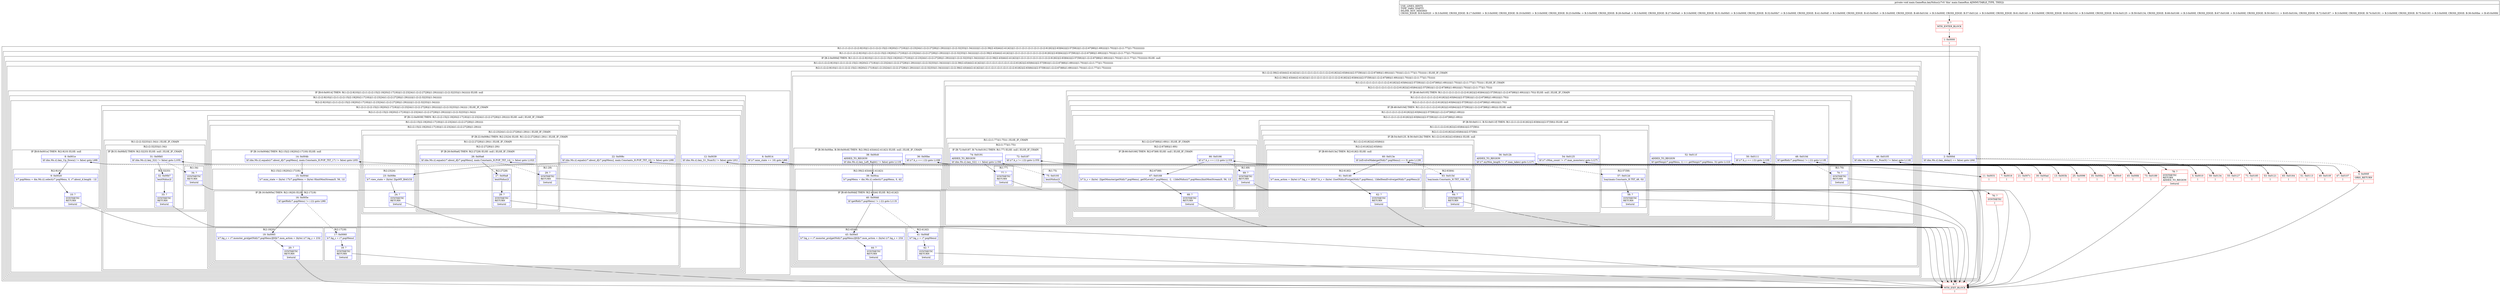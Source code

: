 digraph "CFG formain.GameRun.keyNidus()V" {
subgraph cluster_Region_2039992652 {
label = "R(1:(1:(1:(2:(1:(2:(2:9|10)|(1:(2:(1:(2:(2:15|(2:19|20)(2:17|18))|(1:(2:23|24)(1:(2:(2:27|28)|(1:29))))))|(1:(2:(2:32|33)|(1:34)))))))|(1:(2:(2:39|(2:43|44)(2:41|42))|(1:(2:(1:(2:(1:(2:(1:(2:(1:(2:(2:61|62)|(2:63|64)))|(2:57|58)))|(1:(2:(2:67|68)|(1:69)))))|(1:70)))|(1:(2:(1:77)|(1:75)))))))))))";
node [shape=record,color=blue];
subgraph cluster_Region_1338550229 {
label = "R(1:(1:(2:(1:(2:(2:9|10)|(1:(2:(1:(2:(2:15|(2:19|20)(2:17|18))|(1:(2:23|24)(1:(2:(2:27|28)|(1:29))))))|(1:(2:(2:32|33)|(1:34)))))))|(1:(2:(2:39|(2:43|44)(2:41|42))|(1:(2:(1:(2:(1:(2:(1:(2:(1:(2:(2:61|62)|(2:63|64)))|(2:57|58)))|(1:(2:(2:67|68)|(1:69)))))|(1:70)))|(1:(2:(1:77)|(1:75))))))))))";
node [shape=record,color=blue];
subgraph cluster_IfRegion_1945430936 {
label = "IF [B:2:0x000d] THEN: R(1:(2:(1:(2:(2:9|10)|(1:(2:(1:(2:(2:15|(2:19|20)(2:17|18))|(1:(2:23|24)(1:(2:(2:27|28)|(1:29))))))|(1:(2:(2:32|33)|(1:34)))))))|(1:(2:(2:39|(2:43|44)(2:41|42))|(1:(2:(1:(2:(1:(2:(1:(2:(1:(2:(2:61|62)|(2:63|64)))|(2:57|58)))|(1:(2:(2:67|68)|(1:69)))))|(1:70)))|(1:(2:(1:77)|(1:75))))))))) ELSE: null";
node [shape=record,color=blue];
Node_2 [shape=record,label="{2\:\ 0x000d|lif (dm.Ms.i().key_delay() == false) goto L84l}"];
subgraph cluster_Region_1226555522 {
label = "R(1:(2:(1:(2:(2:9|10)|(1:(2:(1:(2:(2:15|(2:19|20)(2:17|18))|(1:(2:23|24)(1:(2:(2:27|28)|(1:29))))))|(1:(2:(2:32|33)|(1:34)))))))|(1:(2:(2:39|(2:43|44)(2:41|42))|(1:(2:(1:(2:(1:(2:(1:(2:(1:(2:(2:61|62)|(2:63|64)))|(2:57|58)))|(1:(2:(2:67|68)|(1:69)))))|(1:70)))|(1:(2:(1:77)|(1:75)))))))))";
node [shape=record,color=blue];
subgraph cluster_Region_239166812 {
label = "R(2:(1:(2:(2:9|10)|(1:(2:(1:(2:(2:15|(2:19|20)(2:17|18))|(1:(2:23|24)(1:(2:(2:27|28)|(1:29))))))|(1:(2:(2:32|33)|(1:34)))))))|(1:(2:(2:39|(2:43|44)(2:41|42))|(1:(2:(1:(2:(1:(2:(1:(2:(1:(2:(2:61|62)|(2:63|64)))|(2:57|58)))|(1:(2:(2:67|68)|(1:69)))))|(1:70)))|(1:(2:(1:77)|(1:75))))))))";
node [shape=record,color=blue];
subgraph cluster_IfRegion_79535438 {
label = "IF [B:6:0x0014] THEN: R(1:(2:(2:9|10)|(1:(2:(1:(2:(2:15|(2:19|20)(2:17|18))|(1:(2:23|24)(1:(2:(2:27|28)|(1:29))))))|(1:(2:(2:32|33)|(1:34))))))) ELSE: null";
node [shape=record,color=blue];
Node_6 [shape=record,label="{6\:\ 0x0014|lif (r7.mini_state == 16) goto L86l}"];
subgraph cluster_Region_1354833514 {
label = "R(1:(2:(2:9|10)|(1:(2:(1:(2:(2:15|(2:19|20)(2:17|18))|(1:(2:23|24)(1:(2:(2:27|28)|(1:29))))))|(1:(2:(2:32|33)|(1:34)))))))";
node [shape=record,color=blue];
subgraph cluster_Region_1196018464 {
label = "R(2:(2:9|10)|(1:(2:(1:(2:(2:15|(2:19|20)(2:17|18))|(1:(2:23|24)(1:(2:(2:27|28)|(1:29))))))|(1:(2:(2:32|33)|(1:34))))))";
node [shape=record,color=blue];
subgraph cluster_IfRegion_1109863696 {
label = "IF [B:8:0x001e] THEN: R(2:9|10) ELSE: null";
node [shape=record,color=blue];
Node_8 [shape=record,label="{8\:\ 0x001e|lif (dm.Ms.i().key_Up_Down() != false) goto L88l}"];
subgraph cluster_Region_714645495 {
label = "R(2:9|10)";
node [shape=record,color=blue];
Node_9 [shape=record,label="{9\:\ 0x0020|lr7.popMenu = dm.Ms.i().select(r7.popMenu, 0, r7.about_d.length \- 1)l}"];
Node_10 [shape=record,label="{10\:\ ?|SYNTHETIC\lRETURN\l|lreturnl}"];
}
}
subgraph cluster_Region_1920136832 {
label = "R(1:(2:(1:(2:(2:15|(2:19|20)(2:17|18))|(1:(2:23|24)(1:(2:(2:27|28)|(1:29))))))|(1:(2:(2:32|33)|(1:34))))) | ELSE_IF_CHAIN\l";
node [shape=record,color=blue];
subgraph cluster_Region_2070618917 {
label = "R(2:(1:(2:(2:15|(2:19|20)(2:17|18))|(1:(2:23|24)(1:(2:(2:27|28)|(1:29))))))|(1:(2:(2:32|33)|(1:34))))";
node [shape=record,color=blue];
subgraph cluster_IfRegion_6278901 {
label = "IF [B:12:0x0039] THEN: R(1:(2:(2:15|(2:19|20)(2:17|18))|(1:(2:23|24)(1:(2:(2:27|28)|(1:29)))))) ELSE: null | ELSE_IF_CHAIN\l";
node [shape=record,color=blue];
Node_12 [shape=record,label="{12\:\ 0x0039|lif (dm.Ms.i().key_S1_Num5() != false) goto L91l}"];
subgraph cluster_Region_1851166254 {
label = "R(1:(2:(2:15|(2:19|20)(2:17|18))|(1:(2:23|24)(1:(2:(2:27|28)|(1:29))))))";
node [shape=record,color=blue];
subgraph cluster_Region_192263058 {
label = "R(2:(2:15|(2:19|20)(2:17|18))|(1:(2:23|24)(1:(2:(2:27|28)|(1:29)))))";
node [shape=record,color=blue];
subgraph cluster_IfRegion_690346962 {
label = "IF [B:14:0x004b] THEN: R(2:15|(2:19|20)(2:17|18)) ELSE: null";
node [shape=record,color=blue];
Node_14 [shape=record,label="{14\:\ 0x004b|lif (dm.Ms.i().equals(r7.about_d[r7.popMenu], main.Constants_H.POP_TXT_17) != false) goto L93l}"];
subgraph cluster_Region_1475575909 {
label = "R(2:15|(2:19|20)(2:17|18))";
node [shape=record,color=blue];
Node_15 [shape=record,label="{15\:\ 0x004d|lr7.mini_state = (byte) 17lr7.popMenu = (byte) 0linitMonStream(0, 56, 1)l}"];
subgraph cluster_IfRegion_219042635 {
label = "IF [B:16:0x005e] THEN: R(2:19|20) ELSE: R(2:17|18)";
node [shape=record,color=blue];
Node_16 [shape=record,label="{16\:\ 0x005e|lif (getRid(r7.popMenu) != (\-2)) goto L96l}"];
subgraph cluster_Region_734103643 {
label = "R(2:19|20)";
node [shape=record,color=blue];
Node_19 [shape=record,label="{19\:\ 0x0065|lr7.bg_c = r7.monster_pro[getNid(r7.popMenu)][6]lr7.mon_action = (byte) (r7.bg_c + 23)l}"];
Node_20 [shape=record,label="{20\:\ ?|SYNTHETIC\lRETURN\l|lreturnl}"];
}
subgraph cluster_Region_750595514 {
label = "R(2:17|18)";
node [shape=record,color=blue];
Node_17 [shape=record,label="{17\:\ 0x0060|lr7.bg_c = r7.popMenul}"];
Node_18 [shape=record,label="{18\:\ ?|SYNTHETIC\lRETURN\l|lreturnl}"];
}
}
}
}
subgraph cluster_Region_1736863968 {
label = "R(1:(2:23|24)(1:(2:(2:27|28)|(1:29)))) | ELSE_IF_CHAIN\l";
node [shape=record,color=blue];
subgraph cluster_IfRegion_418247504 {
label = "IF [B:22:0x008c] THEN: R(2:23|24) ELSE: R(1:(2:(2:27|28)|(1:29))) | ELSE_IF_CHAIN\l";
node [shape=record,color=blue];
Node_22 [shape=record,label="{22\:\ 0x008c|lif (dm.Ms.i().equals(r7.about_d[r7.popMenu], main.Constants_H.POP_TXT_16) != false) goto L99l}"];
subgraph cluster_Region_1070146374 {
label = "R(2:23|24)";
node [shape=record,color=blue];
Node_23 [shape=record,label="{23\:\ 0x008e|lr7.view_state = (byte) 2lgoMY_BAG(3)l}"];
Node_24 [shape=record,label="{24\:\ ?|SYNTHETIC\lRETURN\l|lreturnl}"];
}
subgraph cluster_Region_2061244920 {
label = "R(1:(2:(2:27|28)|(1:29))) | ELSE_IF_CHAIN\l";
node [shape=record,color=blue];
subgraph cluster_Region_772368179 {
label = "R(2:(2:27|28)|(1:29))";
node [shape=record,color=blue];
subgraph cluster_IfRegion_1493792465 {
label = "IF [B:26:0x00a6] THEN: R(2:27|28) ELSE: null | ELSE_IF_CHAIN\l";
node [shape=record,color=blue];
Node_26 [shape=record,label="{26\:\ 0x00a6|lif (dm.Ms.i().equals(r7.about_d[r7.popMenu], main.Constants_H.POP_TXT_14) != false) goto L102l}"];
subgraph cluster_Region_791457189 {
label = "R(2:27|28)";
node [shape=record,color=blue];
Node_27 [shape=record,label="{27\:\ 0x00a8|lexitNidus()l}"];
Node_28 [shape=record,label="{28\:\ ?|SYNTHETIC\lRETURN\l|lreturnl}"];
}
}
subgraph cluster_Region_900031073 {
label = "R(1:29)";
node [shape=record,color=blue];
Node_29 [shape=record,label="{29\:\ ?|SYNTHETIC\lRETURN\l|lreturnl}"];
}
}
}
}
}
}
}
}
subgraph cluster_Region_1349565209 {
label = "R(1:(2:(2:32|33)|(1:34))) | ELSE_IF_CHAIN\l";
node [shape=record,color=blue];
subgraph cluster_Region_1113452600 {
label = "R(2:(2:32|33)|(1:34))";
node [shape=record,color=blue];
subgraph cluster_IfRegion_139865171 {
label = "IF [B:31:0x00b5] THEN: R(2:32|33) ELSE: null | ELSE_IF_CHAIN\l";
node [shape=record,color=blue];
Node_31 [shape=record,label="{31\:\ 0x00b5|lif (dm.Ms.i().key_S2() != false) goto L105l}"];
subgraph cluster_Region_377413970 {
label = "R(2:32|33)";
node [shape=record,color=blue];
Node_32 [shape=record,label="{32\:\ 0x00b7|lexitNidus()l}"];
Node_33 [shape=record,label="{33\:\ ?|SYNTHETIC\lRETURN\l|lreturnl}"];
}
}
subgraph cluster_Region_1124284663 {
label = "R(1:34)";
node [shape=record,color=blue];
Node_34 [shape=record,label="{34\:\ ?|SYNTHETIC\lRETURN\l|lreturnl}"];
}
}
}
}
}
}
}
}
subgraph cluster_Region_1861405855 {
label = "R(1:(2:(2:39|(2:43|44)(2:41|42))|(1:(2:(1:(2:(1:(2:(1:(2:(1:(2:(2:61|62)|(2:63|64)))|(2:57|58)))|(1:(2:(2:67|68)|(1:69)))))|(1:70)))|(1:(2:(1:77)|(1:75))))))) | ELSE_IF_CHAIN\l";
node [shape=record,color=blue];
subgraph cluster_Region_1476350374 {
label = "R(2:(2:39|(2:43|44)(2:41|42))|(1:(2:(1:(2:(1:(2:(1:(2:(1:(2:(2:61|62)|(2:63|64)))|(2:57|58)))|(1:(2:(2:67|68)|(1:69)))))|(1:70)))|(1:(2:(1:77)|(1:75))))))";
node [shape=record,color=blue];
subgraph cluster_IfRegion_912936570 {
label = "IF [B:36:0x00be, B:38:0x00c8] THEN: R(2:39|(2:43|44)(2:41|42)) ELSE: null | ELSE_IF_CHAIN\l";
node [shape=record,color=blue];
Node_36 [shape=record,label="{36\:\ 0x00be|lif (r7.b_c == (\-2)) goto L108l}"];
Node_38 [shape=record,label="{38\:\ 0x00c8|ADDED_TO_REGION\l|lif (dm.Ms.i().key_Left_Right() != false) goto L110l}"];
subgraph cluster_Region_1819544768 {
label = "R(2:39|(2:43|44)(2:41|42))";
node [shape=record,color=blue];
Node_39 [shape=record,label="{39\:\ 0x00ca|lr7.popMenu = dm.Ms.i().select(r7.popMenu, 0, 4)l}"];
subgraph cluster_IfRegion_345682917 {
label = "IF [B:40:0x00dd] THEN: R(2:43|44) ELSE: R(2:41|42)";
node [shape=record,color=blue];
Node_40 [shape=record,label="{40\:\ 0x00dd|lif (getRid(r7.popMenu) != (\-2)) goto L113l}"];
subgraph cluster_Region_969257649 {
label = "R(2:43|44)";
node [shape=record,color=blue];
Node_43 [shape=record,label="{43\:\ 0x00e5|lr7.bg_c = r7.monster_pro[getNid(r7.popMenu)][6]lr7.mon_action = (byte) (r7.bg_c + 23)l}"];
Node_44 [shape=record,label="{44\:\ ?|SYNTHETIC\lRETURN\l|lreturnl}"];
}
subgraph cluster_Region_1572348525 {
label = "R(2:41|42)";
node [shape=record,color=blue];
Node_41 [shape=record,label="{41\:\ 0x00df|lr7.bg_c = r7.popMenul}"];
Node_42 [shape=record,label="{42\:\ ?|SYNTHETIC\lRETURN\l|lreturnl}"];
}
}
}
}
subgraph cluster_Region_300295958 {
label = "R(1:(2:(1:(2:(1:(2:(1:(2:(1:(2:(2:61|62)|(2:63|64)))|(2:57|58)))|(1:(2:(2:67|68)|(1:69)))))|(1:70)))|(1:(2:(1:77)|(1:75))))) | ELSE_IF_CHAIN\l";
node [shape=record,color=blue];
subgraph cluster_Region_1352837972 {
label = "R(2:(1:(2:(1:(2:(1:(2:(1:(2:(2:61|62)|(2:63|64)))|(2:57|58)))|(1:(2:(2:67|68)|(1:69)))))|(1:70)))|(1:(2:(1:77)|(1:75))))";
node [shape=record,color=blue];
subgraph cluster_IfRegion_1147591627 {
label = "IF [B:46:0x0105] THEN: R(1:(2:(1:(2:(1:(2:(1:(2:(2:61|62)|(2:63|64)))|(2:57|58)))|(1:(2:(2:67|68)|(1:69)))))|(1:70))) ELSE: null | ELSE_IF_CHAIN\l";
node [shape=record,color=blue];
Node_46 [shape=record,label="{46\:\ 0x0105|lif (dm.Ms.i().key_S1_Num5() != false) goto L116l}"];
subgraph cluster_Region_1490104928 {
label = "R(1:(2:(1:(2:(1:(2:(1:(2:(2:61|62)|(2:63|64)))|(2:57|58)))|(1:(2:(2:67|68)|(1:69)))))|(1:70)))";
node [shape=record,color=blue];
subgraph cluster_Region_2024763643 {
label = "R(2:(1:(2:(1:(2:(1:(2:(2:61|62)|(2:63|64)))|(2:57|58)))|(1:(2:(2:67|68)|(1:69)))))|(1:70))";
node [shape=record,color=blue];
subgraph cluster_IfRegion_1033018545 {
label = "IF [B:48:0x010d] THEN: R(1:(2:(1:(2:(1:(2:(2:61|62)|(2:63|64)))|(2:57|58)))|(1:(2:(2:67|68)|(1:69))))) ELSE: null";
node [shape=record,color=blue];
Node_48 [shape=record,label="{48\:\ 0x010d|lif (getRid(r7.popMenu) != (\-2)) goto L118l}"];
subgraph cluster_Region_1331208267 {
label = "R(1:(2:(1:(2:(1:(2:(2:61|62)|(2:63|64)))|(2:57|58)))|(1:(2:(2:67|68)|(1:69)))))";
node [shape=record,color=blue];
subgraph cluster_Region_516676082 {
label = "R(2:(1:(2:(1:(2:(2:61|62)|(2:63|64)))|(2:57|58)))|(1:(2:(2:67|68)|(1:69))))";
node [shape=record,color=blue];
subgraph cluster_IfRegion_492849784 {
label = "IF [B:50:0x0111, B:52:0x011f] THEN: R(1:(2:(1:(2:(2:61|62)|(2:63|64)))|(2:57|58))) ELSE: null";
node [shape=record,color=blue];
Node_50 [shape=record,label="{50\:\ 0x0111|lif (r7.b_c == (\-2)) goto L120l}"];
Node_52 [shape=record,label="{52\:\ 0x011f|ADDED_TO_REGION\l|lif (getNexp(r7.popMenu, 1) == getNexp(r7.popMenu, 3)) goto L122l}"];
subgraph cluster_Region_884877937 {
label = "R(1:(2:(1:(2:(2:61|62)|(2:63|64)))|(2:57|58)))";
node [shape=record,color=blue];
subgraph cluster_Region_1047436885 {
label = "R(2:(1:(2:(2:61|62)|(2:63|64)))|(2:57|58))";
node [shape=record,color=blue];
subgraph cluster_IfRegion_2125124643 {
label = "IF [B:54:0x0125, B:56:0x012b] THEN: R(1:(2:(2:61|62)|(2:63|64))) ELSE: null";
node [shape=record,color=blue];
Node_54 [shape=record,label="{54\:\ 0x0125|lif (r7.cMon_count != r7.max_monsters) goto L127l}"];
Node_56 [shape=record,label="{56\:\ 0x012b|ADDED_TO_REGION\l|lif (r7.myMon_length != r7.max_takes) goto L127l}"];
subgraph cluster_Region_1636200964 {
label = "R(1:(2:(2:61|62)|(2:63|64)))";
node [shape=record,color=blue];
subgraph cluster_Region_607003111 {
label = "R(2:(2:61|62)|(2:63|64))";
node [shape=record,color=blue];
subgraph cluster_IfRegion_1861787393 {
label = "IF [B:60:0x013e] THEN: R(2:61|62) ELSE: null";
node [shape=record,color=blue];
Node_60 [shape=record,label="{60\:\ 0x013e|lif (isEvolveMake(getNid(r7.popMenu)) == 0) goto L129l}"];
subgraph cluster_Region_1180386609 {
label = "R(2:61|62)";
node [shape=record,color=blue];
Node_61 [shape=record,label="{61\:\ 0x0140|lr7.mon_action = (byte) (r7.bg_c + 28)lr7.b_c = (byte) 1lsetNidusPro(getNid(r7.popMenu), 1)ldelItemEvolve(getNid(r7.popMenu))l}"];
Node_62 [shape=record,label="{62\:\ ?|SYNTHETIC\lRETURN\l|lreturnl}"];
}
}
subgraph cluster_Region_345967020 {
label = "R(2:63|64)";
node [shape=record,color=blue];
Node_63 [shape=record,label="{63\:\ 0x015d|lsay(main.Constants_H.TXT_100, 0)l}"];
Node_64 [shape=record,label="{64\:\ ?|SYNTHETIC\lRETURN\l|lreturnl}"];
}
}
}
}
subgraph cluster_Region_1097540545 {
label = "R(2:57|58)";
node [shape=record,color=blue];
Node_57 [shape=record,label="{57\:\ 0x012d|lsay(main.Constants_H.TXT_48, 0)l}"];
Node_58 [shape=record,label="{58\:\ ?|SYNTHETIC\lRETURN\l|lreturnl}"];
}
}
}
}
subgraph cluster_Region_1799470202 {
label = "R(1:(2:(2:67|68)|(1:69))) | ELSE_IF_CHAIN\l";
node [shape=record,color=blue];
subgraph cluster_Region_2007961326 {
label = "R(2:(2:67|68)|(1:69))";
node [shape=record,color=blue];
subgraph cluster_IfRegion_454142942 {
label = "IF [B:66:0x0166] THEN: R(2:67|68) ELSE: null | ELSE_IF_CHAIN\l";
node [shape=record,color=blue];
Node_66 [shape=record,label="{66\:\ 0x0166|lif (r7.b_c == (\-1)) goto L133l}"];
subgraph cluster_Region_58517078 {
label = "R(2:67|68)";
node [shape=record,color=blue];
Node_67 [shape=record,label="{67\:\ 0x0168|lr7.b_c = (byte) \-2lgetMonster(getNid(r7.popMenu), getNLevel(r7.popMenu), \-2, \-1)ldelNidus(r7.popMenu)linitMonStream(0, 56, 1)l}"];
Node_68 [shape=record,label="{68\:\ ?|SYNTHETIC\lRETURN\l|lreturnl}"];
}
}
subgraph cluster_Region_1706571823 {
label = "R(1:69)";
node [shape=record,color=blue];
Node_69 [shape=record,label="{69\:\ ?|SYNTHETIC\lRETURN\l|lreturnl}"];
}
}
}
}
}
}
subgraph cluster_Region_1794081288 {
label = "R(1:70)";
node [shape=record,color=blue];
Node_70 [shape=record,label="{70\:\ ?|SYNTHETIC\lRETURN\l|lreturnl}"];
}
}
}
}
subgraph cluster_Region_2092342224 {
label = "R(1:(2:(1:77)|(1:75))) | ELSE_IF_CHAIN\l";
node [shape=record,color=blue];
subgraph cluster_Region_412912710 {
label = "R(2:(1:77)|(1:75))";
node [shape=record,color=blue];
subgraph cluster_IfRegion_1019328058 {
label = "IF [B:72:0x0187, B:74:0x0191] THEN: R(1:77) ELSE: null | ELSE_IF_CHAIN\l";
node [shape=record,color=blue];
Node_72 [shape=record,label="{72\:\ 0x0187|lif (r7.b_c != (\-2)) goto L155l}"];
Node_74 [shape=record,label="{74\:\ 0x0191|ADDED_TO_REGION\l|lif (dm.Ms.i().key_S2() == false) goto L156l}"];
subgraph cluster_Region_707300456 {
label = "R(1:77)";
node [shape=record,color=blue];
Node_77 [shape=record,label="{77\:\ ?|SYNTHETIC\lRETURN\l|lreturnl}"];
}
}
subgraph cluster_Region_1653144294 {
label = "R(1:75)";
node [shape=record,color=blue];
Node_75 [shape=record,label="{75\:\ 0x0193|lexitNidus()l}"];
}
}
}
}
}
}
}
}
}
}
}
}
Node_0 [shape=record,color=red,label="{0\:\ ?|MTH_ENTER_BLOCK\l|l}"];
Node_1 [shape=record,color=red,label="{1\:\ 0x0000|l}"];
Node_3 [shape=record,color=red,label="{3\:\ 0x000f|ORIG_RETURN\l|l}"];
Node_4 [shape=record,color=red,label="{4\:\ ?|MTH_EXIT_BLOCK\l|l}"];
Node_5 [shape=record,color=red,label="{5\:\ 0x0010|l}"];
Node_7 [shape=record,color=red,label="{7\:\ 0x0016|l}"];
Node_11 [shape=record,color=red,label="{11\:\ 0x0031|l}"];
Node_13 [shape=record,color=red,label="{13\:\ 0x003b|l}"];
Node_21 [shape=record,color=red,label="{21\:\ 0x007c|l}"];
Node_25 [shape=record,color=red,label="{25\:\ 0x0096|l}"];
Node_30 [shape=record,color=red,label="{30\:\ 0x00ad|l}"];
Node_35 [shape=record,color=red,label="{35\:\ 0x00bc|l}"];
Node_37 [shape=record,color=red,label="{37\:\ 0x00c0|l}"];
Node_45 [shape=record,color=red,label="{45\:\ 0x00fd|l}"];
Node_47 [shape=record,color=red,label="{47\:\ 0x0107|l}"];
Node_49 [shape=record,color=red,label="{49\:\ 0x010f|l}"];
Node_51 [shape=record,color=red,label="{51\:\ 0x0113|l}"];
Node_53 [shape=record,color=red,label="{53\:\ 0x0121|l}"];
Node_55 [shape=record,color=red,label="{55\:\ 0x0127|l}"];
Node_59 [shape=record,color=red,label="{59\:\ 0x0134|l}"];
Node_65 [shape=record,color=red,label="{65\:\ 0x0164|l}"];
Node_71 [shape=record,color=red,label="{71\:\ 0x0185|l}"];
Node_73 [shape=record,color=red,label="{73\:\ 0x0189|l}"];
Node_76 [shape=record,color=red,label="{76\:\ ?|SYNTHETIC\l|l}"];
Node_78 [shape=record,color=red,label="{78\:\ ?|SYNTHETIC\lRETURN\lADDED_TO_REGION\l|lreturnl}"];
MethodNode[shape=record,label="{private void main.GameRun.keyNidus((r7v0 'this' main.GameRun A[IMMUTABLE_TYPE, THIS]))  | USE_LINES_HINTS\lTYPE_VARS: EMPTY\lINLINE_NOT_NEEDED\lCROSS_EDGE: B:9:0x0020 \-\> B:3:0x000f, CROSS_EDGE: B:17:0x0060 \-\> B:3:0x000f, CROSS_EDGE: B:19:0x0065 \-\> B:3:0x000f, CROSS_EDGE: B:23:0x008e \-\> B:3:0x000f, CROSS_EDGE: B:26:0x00a6 \-\> B:3:0x000f, CROSS_EDGE: B:27:0x00a8 \-\> B:3:0x000f, CROSS_EDGE: B:31:0x00b5 \-\> B:3:0x000f, CROSS_EDGE: B:32:0x00b7 \-\> B:3:0x000f, CROSS_EDGE: B:41:0x00df \-\> B:3:0x000f, CROSS_EDGE: B:43:0x00e5 \-\> B:3:0x000f, CROSS_EDGE: B:48:0x010d \-\> B:3:0x000f, CROSS_EDGE: B:57:0x012d \-\> B:3:0x000f, CROSS_EDGE: B:61:0x0140 \-\> B:3:0x000f, CROSS_EDGE: B:63:0x015d \-\> B:3:0x000f, CROSS_EDGE: B:54:0x0125 \-\> B:59:0x0134, CROSS_EDGE: B:66:0x0166 \-\> B:3:0x000f, CROSS_EDGE: B:67:0x0168 \-\> B:3:0x000f, CROSS_EDGE: B:50:0x0111 \-\> B:65:0x0164, CROSS_EDGE: B:72:0x0187 \-\> B:3:0x000f, CROSS_EDGE: B:74:0x0191 \-\> B:3:0x000f, CROSS_EDGE: B:75:0x0193 \-\> B:3:0x000f, CROSS_EDGE: B:36:0x00be \-\> B:45:0x00fd\l}"];
MethodNode -> Node_0;
Node_2 -> Node_3[style=dashed];
Node_2 -> Node_5;
Node_6 -> Node_7;
Node_6 -> Node_35[style=dashed];
Node_8 -> Node_9;
Node_8 -> Node_11[style=dashed];
Node_9 -> Node_10;
Node_10 -> Node_4;
Node_12 -> Node_13;
Node_12 -> Node_30[style=dashed];
Node_14 -> Node_15;
Node_14 -> Node_21[style=dashed];
Node_15 -> Node_16;
Node_16 -> Node_17[style=dashed];
Node_16 -> Node_19;
Node_19 -> Node_20;
Node_20 -> Node_4;
Node_17 -> Node_18;
Node_18 -> Node_4;
Node_22 -> Node_23;
Node_22 -> Node_25[style=dashed];
Node_23 -> Node_24;
Node_24 -> Node_4;
Node_26 -> Node_27;
Node_26 -> Node_29[style=dashed];
Node_27 -> Node_28;
Node_28 -> Node_4;
Node_29 -> Node_4;
Node_31 -> Node_32;
Node_31 -> Node_34[style=dashed];
Node_32 -> Node_33;
Node_33 -> Node_4;
Node_34 -> Node_4;
Node_36 -> Node_37;
Node_36 -> Node_45[style=dashed];
Node_38 -> Node_39;
Node_38 -> Node_45[style=dashed];
Node_39 -> Node_40;
Node_40 -> Node_41[style=dashed];
Node_40 -> Node_43;
Node_43 -> Node_44;
Node_44 -> Node_4;
Node_41 -> Node_42;
Node_42 -> Node_4;
Node_46 -> Node_47;
Node_46 -> Node_71[style=dashed];
Node_48 -> Node_49;
Node_48 -> Node_70[style=dashed];
Node_50 -> Node_51;
Node_50 -> Node_65[style=dashed];
Node_52 -> Node_53;
Node_52 -> Node_65[style=dashed];
Node_54 -> Node_55[style=dashed];
Node_54 -> Node_59;
Node_56 -> Node_57[style=dashed];
Node_56 -> Node_59;
Node_60 -> Node_61;
Node_60 -> Node_63[style=dashed];
Node_61 -> Node_62;
Node_62 -> Node_4;
Node_63 -> Node_64;
Node_64 -> Node_4;
Node_57 -> Node_58;
Node_58 -> Node_4;
Node_66 -> Node_67;
Node_66 -> Node_69[style=dashed];
Node_67 -> Node_68;
Node_68 -> Node_4;
Node_69 -> Node_4;
Node_70 -> Node_4;
Node_72 -> Node_73[style=dashed];
Node_72 -> Node_78;
Node_74 -> Node_75[style=dashed];
Node_74 -> Node_77;
Node_77 -> Node_4;
Node_75 -> Node_76;
Node_0 -> Node_1;
Node_1 -> Node_2;
Node_3 -> Node_4;
Node_5 -> Node_6;
Node_7 -> Node_8;
Node_11 -> Node_12;
Node_13 -> Node_14;
Node_21 -> Node_22;
Node_25 -> Node_26;
Node_30 -> Node_31;
Node_35 -> Node_36;
Node_37 -> Node_38;
Node_45 -> Node_46;
Node_47 -> Node_48;
Node_49 -> Node_50;
Node_51 -> Node_52;
Node_53 -> Node_54;
Node_55 -> Node_56;
Node_59 -> Node_60;
Node_65 -> Node_66;
Node_71 -> Node_72;
Node_73 -> Node_74;
Node_76 -> Node_4;
Node_78 -> Node_4;
}

